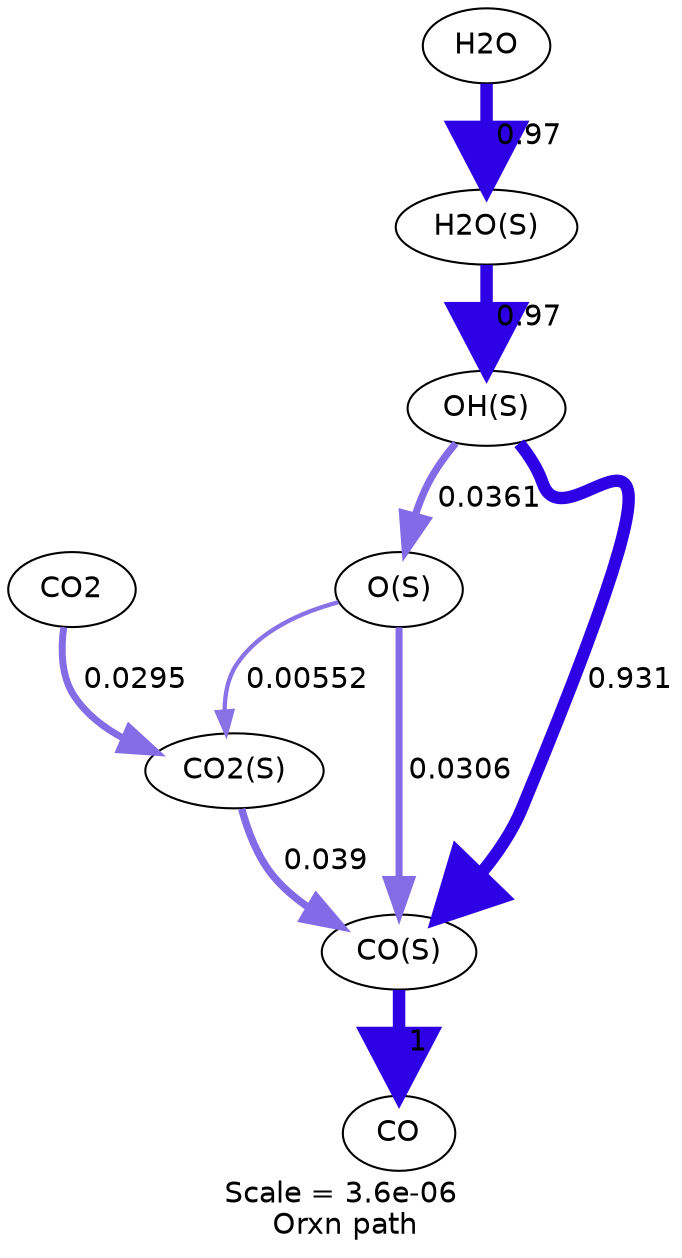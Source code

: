 digraph reaction_paths {
center=1;
s10 -> s11[fontname="Helvetica", style="setlinewidth(3.37)", arrowsize=1.68, color="0.7, 0.531, 0.9"
, label=" 0.0306"];
s10 -> s12[fontname="Helvetica", style="setlinewidth(2.07)", arrowsize=1.04, color="0.7, 0.506, 0.9"
, label=" 0.00552"];
s14 -> s10[fontname="Helvetica", style="setlinewidth(3.49)", arrowsize=1.75, color="0.7, 0.536, 0.9"
, label=" 0.0361"];
s11 -> s8[fontname="Helvetica", style="setlinewidth(6)", arrowsize=3, color="0.7, 1.5, 0.9"
, label=" 1"];
s12 -> s11[fontname="Helvetica", style="setlinewidth(3.55)", arrowsize=1.78, color="0.7, 0.539, 0.9"
, label=" 0.039"];
s14 -> s11[fontname="Helvetica", style="setlinewidth(5.95)", arrowsize=2.97, color="0.7, 1.43, 0.9"
, label=" 0.931"];
s5 -> s12[fontname="Helvetica", style="setlinewidth(3.34)", arrowsize=1.67, color="0.7, 0.53, 0.9"
, label=" 0.0295"];
s15 -> s14[fontname="Helvetica", style="setlinewidth(5.98)", arrowsize=2.99, color="0.7, 1.47, 0.9"
, label=" 0.97"];
s6 -> s15[fontname="Helvetica", style="setlinewidth(5.98)", arrowsize=2.99, color="0.7, 1.47, 0.9"
, label=" 0.97"];
s5 [ fontname="Helvetica", label="CO2"];
s6 [ fontname="Helvetica", label="H2O"];
s8 [ fontname="Helvetica", label="CO"];
s10 [ fontname="Helvetica", label="O(S)"];
s11 [ fontname="Helvetica", label="CO(S)"];
s12 [ fontname="Helvetica", label="CO2(S)"];
s14 [ fontname="Helvetica", label="OH(S)"];
s15 [ fontname="Helvetica", label="H2O(S)"];
 label = "Scale = 3.6e-06\l Orxn path";
 fontname = "Helvetica";
}
